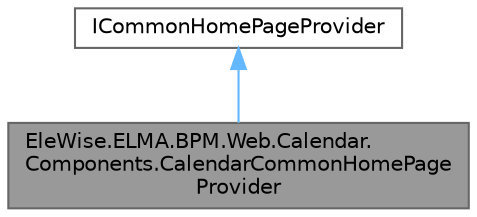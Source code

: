 digraph "EleWise.ELMA.BPM.Web.Calendar.Components.CalendarCommonHomePageProvider"
{
 // LATEX_PDF_SIZE
  bgcolor="transparent";
  edge [fontname=Helvetica,fontsize=10,labelfontname=Helvetica,labelfontsize=10];
  node [fontname=Helvetica,fontsize=10,shape=box,height=0.2,width=0.4];
  Node1 [id="Node000001",label="EleWise.ELMA.BPM.Web.Calendar.\lComponents.CalendarCommonHomePage\lProvider",height=0.2,width=0.4,color="gray40", fillcolor="grey60", style="filled", fontcolor="black",tooltip="Настройка календарей"];
  Node2 -> Node1 [id="edge1_Node000001_Node000002",dir="back",color="steelblue1",style="solid",tooltip=" "];
  Node2 [id="Node000002",label="ICommonHomePageProvider",height=0.2,width=0.4,color="gray40", fillcolor="white", style="filled",tooltip=" "];
}
